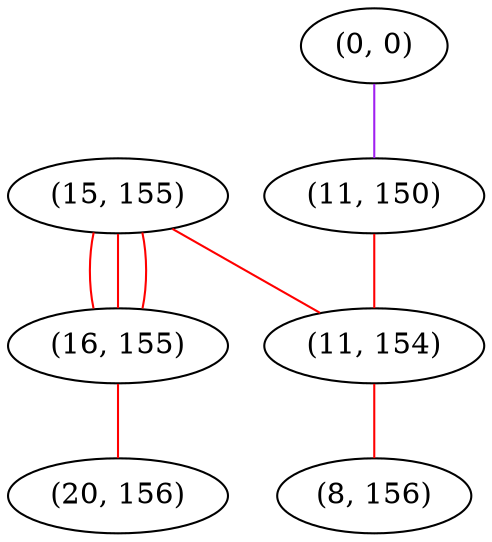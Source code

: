 graph "" {
"(15, 155)";
"(0, 0)";
"(16, 155)";
"(11, 150)";
"(11, 154)";
"(20, 156)";
"(8, 156)";
"(15, 155)" -- "(11, 154)"  [color=red, key=0, weight=1];
"(15, 155)" -- "(16, 155)"  [color=red, key=0, weight=1];
"(15, 155)" -- "(16, 155)"  [color=red, key=1, weight=1];
"(15, 155)" -- "(16, 155)"  [color=red, key=2, weight=1];
"(0, 0)" -- "(11, 150)"  [color=purple, key=0, weight=4];
"(16, 155)" -- "(20, 156)"  [color=red, key=0, weight=1];
"(11, 150)" -- "(11, 154)"  [color=red, key=0, weight=1];
"(11, 154)" -- "(8, 156)"  [color=red, key=0, weight=1];
}
